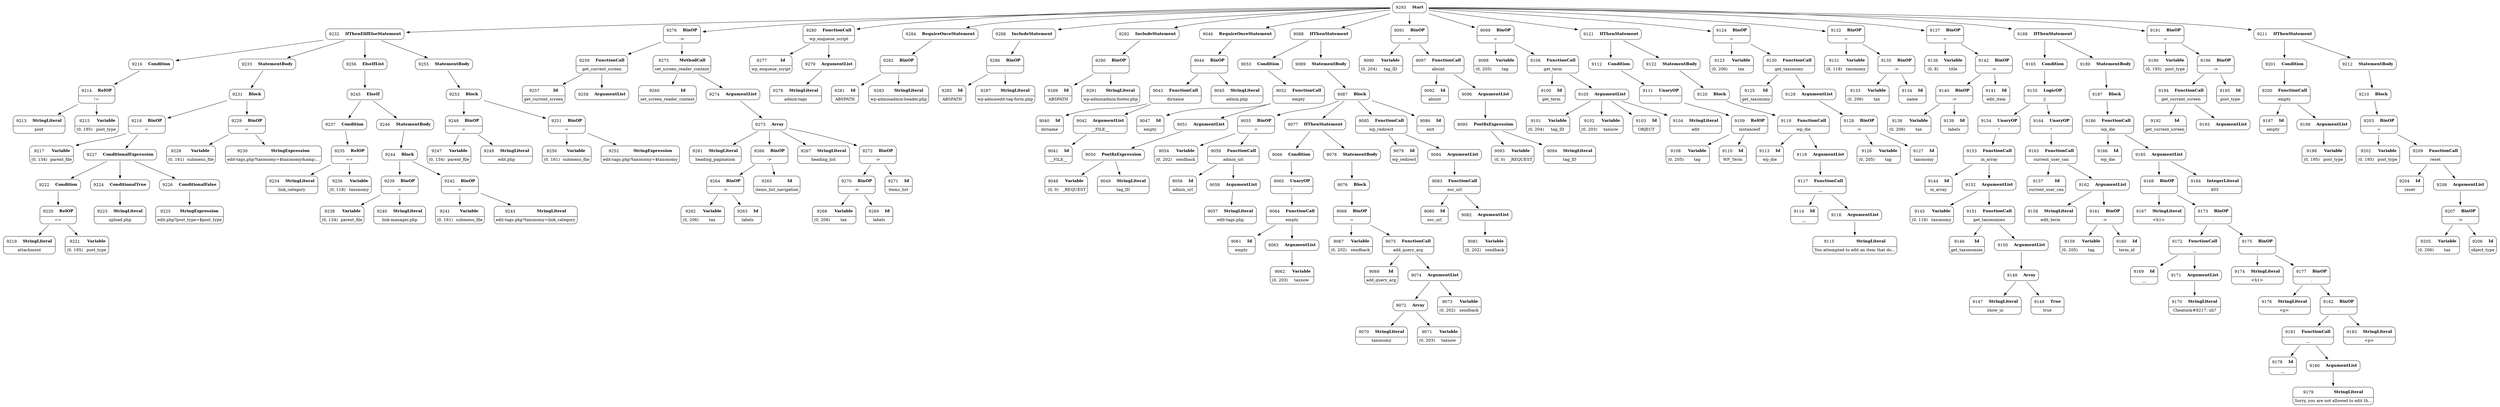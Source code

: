 digraph ast {
node [shape=none];
9216 [label=<<TABLE border='1' cellspacing='0' cellpadding='10' style='rounded' ><TR><TD border='0'>9216</TD><TD border='0'><B>Condition</B></TD></TR></TABLE>>];
9216 -> 9214 [weight=2];
9217 [label=<<TABLE border='1' cellspacing='0' cellpadding='10' style='rounded' ><TR><TD border='0'>9217</TD><TD border='0'><B>Variable</B></TD></TR><HR/><TR><TD border='0' cellpadding='5'>(0, 134)</TD><TD border='0' cellpadding='5'>parent_file</TD></TR></TABLE>>];
9218 [label=<<TABLE border='1' cellspacing='0' cellpadding='10' style='rounded' ><TR><TD border='0'>9218</TD><TD border='0'><B>BinOP</B></TD></TR><HR/><TR><TD border='0' cellpadding='5' colspan='2'>=</TD></TR></TABLE>>];
9218 -> 9217 [weight=2];
9218 -> 9227 [weight=2];
9219 [label=<<TABLE border='1' cellspacing='0' cellpadding='10' style='rounded' ><TR><TD border='0'>9219</TD><TD border='0'><B>StringLiteral</B></TD></TR><HR/><TR><TD border='0' cellpadding='5' colspan='2'>attachment</TD></TR></TABLE>>];
9220 [label=<<TABLE border='1' cellspacing='0' cellpadding='10' style='rounded' ><TR><TD border='0'>9220</TD><TD border='0'><B>RelOP</B></TD></TR><HR/><TR><TD border='0' cellpadding='5' colspan='2'>==</TD></TR></TABLE>>];
9220 -> 9219 [weight=2];
9220 -> 9221 [weight=2];
9221 [label=<<TABLE border='1' cellspacing='0' cellpadding='10' style='rounded' ><TR><TD border='0'>9221</TD><TD border='0'><B>Variable</B></TD></TR><HR/><TR><TD border='0' cellpadding='5'>(0, 195)</TD><TD border='0' cellpadding='5'>post_type</TD></TR></TABLE>>];
9222 [label=<<TABLE border='1' cellspacing='0' cellpadding='10' style='rounded' ><TR><TD border='0'>9222</TD><TD border='0'><B>Condition</B></TD></TR></TABLE>>];
9222 -> 9220 [weight=2];
9223 [label=<<TABLE border='1' cellspacing='0' cellpadding='10' style='rounded' ><TR><TD border='0'>9223</TD><TD border='0'><B>StringLiteral</B></TD></TR><HR/><TR><TD border='0' cellpadding='5' colspan='2'>upload.php</TD></TR></TABLE>>];
9224 [label=<<TABLE border='1' cellspacing='0' cellpadding='10' style='rounded' ><TR><TD border='0'>9224</TD><TD border='0'><B>ConditionalTrue</B></TD></TR></TABLE>>];
9224 -> 9223 [weight=2];
9225 [label=<<TABLE border='1' cellspacing='0' cellpadding='10' style='rounded' ><TR><TD border='0'>9225</TD><TD border='0'><B>StringExpression</B></TD></TR><HR/><TR><TD border='0' cellpadding='5' colspan='2'>edit.php?post_type=$post_type</TD></TR></TABLE>>];
9226 [label=<<TABLE border='1' cellspacing='0' cellpadding='10' style='rounded' ><TR><TD border='0'>9226</TD><TD border='0'><B>ConditionalFalse</B></TD></TR></TABLE>>];
9226 -> 9225 [weight=2];
9227 [label=<<TABLE border='1' cellspacing='0' cellpadding='10' style='rounded' ><TR><TD border='0'>9227</TD><TD border='0'><B>ConditionalExpression</B></TD></TR></TABLE>>];
9227 -> 9222 [weight=2];
9227 -> 9224 [weight=2];
9227 -> 9226 [weight=2];
9228 [label=<<TABLE border='1' cellspacing='0' cellpadding='10' style='rounded' ><TR><TD border='0'>9228</TD><TD border='0'><B>Variable</B></TD></TR><HR/><TR><TD border='0' cellpadding='5'>(0, 161)</TD><TD border='0' cellpadding='5'>submenu_file</TD></TR></TABLE>>];
9229 [label=<<TABLE border='1' cellspacing='0' cellpadding='10' style='rounded' ><TR><TD border='0'>9229</TD><TD border='0'><B>BinOP</B></TD></TR><HR/><TR><TD border='0' cellpadding='5' colspan='2'>=</TD></TR></TABLE>>];
9229 -> 9228 [weight=2];
9229 -> 9230 [weight=2];
9230 [label=<<TABLE border='1' cellspacing='0' cellpadding='10' style='rounded' ><TR><TD border='0'>9230</TD><TD border='0'><B>StringExpression</B></TD></TR><HR/><TR><TD border='0' cellpadding='5' colspan='2'>edit-tags.php?taxonomy=$taxonomy&amp;amp;...</TD></TR></TABLE>>];
9231 [label=<<TABLE border='1' cellspacing='0' cellpadding='10' style='rounded' ><TR><TD border='0'>9231</TD><TD border='0'><B>Block</B></TD></TR></TABLE>>];
9231 -> 9218 [weight=2];
9231 -> 9229 [weight=2];
9232 [label=<<TABLE border='1' cellspacing='0' cellpadding='10' style='rounded' ><TR><TD border='0'>9232</TD><TD border='0'><B>IfThenElifElseStatement</B></TD></TR></TABLE>>];
9232 -> 9216 [weight=2];
9232 -> 9233 [weight=2];
9232 -> 9256 [weight=2];
9232 -> 9255 [weight=2];
9233 [label=<<TABLE border='1' cellspacing='0' cellpadding='10' style='rounded' ><TR><TD border='0'>9233</TD><TD border='0'><B>StatementBody</B></TD></TR></TABLE>>];
9233 -> 9231 [weight=2];
9234 [label=<<TABLE border='1' cellspacing='0' cellpadding='10' style='rounded' ><TR><TD border='0'>9234</TD><TD border='0'><B>StringLiteral</B></TD></TR><HR/><TR><TD border='0' cellpadding='5' colspan='2'>link_category</TD></TR></TABLE>>];
9235 [label=<<TABLE border='1' cellspacing='0' cellpadding='10' style='rounded' ><TR><TD border='0'>9235</TD><TD border='0'><B>RelOP</B></TD></TR><HR/><TR><TD border='0' cellpadding='5' colspan='2'>==</TD></TR></TABLE>>];
9235 -> 9234 [weight=2];
9235 -> 9236 [weight=2];
9236 [label=<<TABLE border='1' cellspacing='0' cellpadding='10' style='rounded' ><TR><TD border='0'>9236</TD><TD border='0'><B>Variable</B></TD></TR><HR/><TR><TD border='0' cellpadding='5'>(0, 118)</TD><TD border='0' cellpadding='5'>taxonomy</TD></TR></TABLE>>];
9237 [label=<<TABLE border='1' cellspacing='0' cellpadding='10' style='rounded' ><TR><TD border='0'>9237</TD><TD border='0'><B>Condition</B></TD></TR></TABLE>>];
9237 -> 9235 [weight=2];
9238 [label=<<TABLE border='1' cellspacing='0' cellpadding='10' style='rounded' ><TR><TD border='0'>9238</TD><TD border='0'><B>Variable</B></TD></TR><HR/><TR><TD border='0' cellpadding='5'>(0, 134)</TD><TD border='0' cellpadding='5'>parent_file</TD></TR></TABLE>>];
9239 [label=<<TABLE border='1' cellspacing='0' cellpadding='10' style='rounded' ><TR><TD border='0'>9239</TD><TD border='0'><B>BinOP</B></TD></TR><HR/><TR><TD border='0' cellpadding='5' colspan='2'>=</TD></TR></TABLE>>];
9239 -> 9238 [weight=2];
9239 -> 9240 [weight=2];
9240 [label=<<TABLE border='1' cellspacing='0' cellpadding='10' style='rounded' ><TR><TD border='0'>9240</TD><TD border='0'><B>StringLiteral</B></TD></TR><HR/><TR><TD border='0' cellpadding='5' colspan='2'>link-manager.php</TD></TR></TABLE>>];
9241 [label=<<TABLE border='1' cellspacing='0' cellpadding='10' style='rounded' ><TR><TD border='0'>9241</TD><TD border='0'><B>Variable</B></TD></TR><HR/><TR><TD border='0' cellpadding='5'>(0, 161)</TD><TD border='0' cellpadding='5'>submenu_file</TD></TR></TABLE>>];
9242 [label=<<TABLE border='1' cellspacing='0' cellpadding='10' style='rounded' ><TR><TD border='0'>9242</TD><TD border='0'><B>BinOP</B></TD></TR><HR/><TR><TD border='0' cellpadding='5' colspan='2'>=</TD></TR></TABLE>>];
9242 -> 9241 [weight=2];
9242 -> 9243 [weight=2];
9243 [label=<<TABLE border='1' cellspacing='0' cellpadding='10' style='rounded' ><TR><TD border='0'>9243</TD><TD border='0'><B>StringLiteral</B></TD></TR><HR/><TR><TD border='0' cellpadding='5' colspan='2'>edit-tags.php?taxonomy=link_category</TD></TR></TABLE>>];
9244 [label=<<TABLE border='1' cellspacing='0' cellpadding='10' style='rounded' ><TR><TD border='0'>9244</TD><TD border='0'><B>Block</B></TD></TR></TABLE>>];
9244 -> 9239 [weight=2];
9244 -> 9242 [weight=2];
9245 [label=<<TABLE border='1' cellspacing='0' cellpadding='10' style='rounded' ><TR><TD border='0'>9245</TD><TD border='0'><B>ElseIf</B></TD></TR></TABLE>>];
9245 -> 9237 [weight=2];
9245 -> 9246 [weight=2];
9246 [label=<<TABLE border='1' cellspacing='0' cellpadding='10' style='rounded' ><TR><TD border='0'>9246</TD><TD border='0'><B>StatementBody</B></TD></TR></TABLE>>];
9246 -> 9244 [weight=2];
9247 [label=<<TABLE border='1' cellspacing='0' cellpadding='10' style='rounded' ><TR><TD border='0'>9247</TD><TD border='0'><B>Variable</B></TD></TR><HR/><TR><TD border='0' cellpadding='5'>(0, 134)</TD><TD border='0' cellpadding='5'>parent_file</TD></TR></TABLE>>];
9248 [label=<<TABLE border='1' cellspacing='0' cellpadding='10' style='rounded' ><TR><TD border='0'>9248</TD><TD border='0'><B>BinOP</B></TD></TR><HR/><TR><TD border='0' cellpadding='5' colspan='2'>=</TD></TR></TABLE>>];
9248 -> 9247 [weight=2];
9248 -> 9249 [weight=2];
9249 [label=<<TABLE border='1' cellspacing='0' cellpadding='10' style='rounded' ><TR><TD border='0'>9249</TD><TD border='0'><B>StringLiteral</B></TD></TR><HR/><TR><TD border='0' cellpadding='5' colspan='2'>edit.php</TD></TR></TABLE>>];
9250 [label=<<TABLE border='1' cellspacing='0' cellpadding='10' style='rounded' ><TR><TD border='0'>9250</TD><TD border='0'><B>Variable</B></TD></TR><HR/><TR><TD border='0' cellpadding='5'>(0, 161)</TD><TD border='0' cellpadding='5'>submenu_file</TD></TR></TABLE>>];
9251 [label=<<TABLE border='1' cellspacing='0' cellpadding='10' style='rounded' ><TR><TD border='0'>9251</TD><TD border='0'><B>BinOP</B></TD></TR><HR/><TR><TD border='0' cellpadding='5' colspan='2'>=</TD></TR></TABLE>>];
9251 -> 9250 [weight=2];
9251 -> 9252 [weight=2];
9252 [label=<<TABLE border='1' cellspacing='0' cellpadding='10' style='rounded' ><TR><TD border='0'>9252</TD><TD border='0'><B>StringExpression</B></TD></TR><HR/><TR><TD border='0' cellpadding='5' colspan='2'>edit-tags.php?taxonomy=$taxonomy</TD></TR></TABLE>>];
9253 [label=<<TABLE border='1' cellspacing='0' cellpadding='10' style='rounded' ><TR><TD border='0'>9253</TD><TD border='0'><B>Block</B></TD></TR></TABLE>>];
9253 -> 9248 [weight=2];
9253 -> 9251 [weight=2];
9255 [label=<<TABLE border='1' cellspacing='0' cellpadding='10' style='rounded' ><TR><TD border='0'>9255</TD><TD border='0'><B>StatementBody</B></TD></TR></TABLE>>];
9255 -> 9253 [weight=2];
9256 [label=<<TABLE border='1' cellspacing='0' cellpadding='10' style='rounded' ><TR><TD border='0'>9256</TD><TD border='0'><B>ElseIfList</B></TD></TR></TABLE>>];
9256 -> 9245 [weight=2];
9257 [label=<<TABLE border='1' cellspacing='0' cellpadding='10' style='rounded' ><TR><TD border='0'>9257</TD><TD border='0'><B>Id</B></TD></TR><HR/><TR><TD border='0' cellpadding='5' colspan='2'>get_current_screen</TD></TR></TABLE>>];
9258 [label=<<TABLE border='1' cellspacing='0' cellpadding='10' style='rounded' ><TR><TD border='0'>9258</TD><TD border='0'><B>ArgumentList</B></TD></TR></TABLE>>];
9259 [label=<<TABLE border='1' cellspacing='0' cellpadding='10' style='rounded' ><TR><TD border='0'>9259</TD><TD border='0'><B>FunctionCall</B></TD></TR><HR/><TR><TD border='0' cellpadding='5' colspan='2'>get_current_screen</TD></TR></TABLE>>];
9259 -> 9257 [weight=2];
9259 -> 9258 [weight=2];
9260 [label=<<TABLE border='1' cellspacing='0' cellpadding='10' style='rounded' ><TR><TD border='0'>9260</TD><TD border='0'><B>Id</B></TD></TR><HR/><TR><TD border='0' cellpadding='5' colspan='2'>set_screen_reader_content</TD></TR></TABLE>>];
9261 [label=<<TABLE border='1' cellspacing='0' cellpadding='10' style='rounded' ><TR><TD border='0'>9261</TD><TD border='0'><B>StringLiteral</B></TD></TR><HR/><TR><TD border='0' cellpadding='5' colspan='2'>heading_pagination</TD></TR></TABLE>>];
9262 [label=<<TABLE border='1' cellspacing='0' cellpadding='10' style='rounded' ><TR><TD border='0'>9262</TD><TD border='0'><B>Variable</B></TD></TR><HR/><TR><TD border='0' cellpadding='5'>(0, 206)</TD><TD border='0' cellpadding='5'>tax</TD></TR></TABLE>>];
9263 [label=<<TABLE border='1' cellspacing='0' cellpadding='10' style='rounded' ><TR><TD border='0'>9263</TD><TD border='0'><B>Id</B></TD></TR><HR/><TR><TD border='0' cellpadding='5' colspan='2'>labels</TD></TR></TABLE>>];
9264 [label=<<TABLE border='1' cellspacing='0' cellpadding='10' style='rounded' ><TR><TD border='0'>9264</TD><TD border='0'><B>BinOP</B></TD></TR><HR/><TR><TD border='0' cellpadding='5' colspan='2'>-&gt;</TD></TR></TABLE>>];
9264 -> 9262 [weight=2];
9264 -> 9263 [weight=2];
9265 [label=<<TABLE border='1' cellspacing='0' cellpadding='10' style='rounded' ><TR><TD border='0'>9265</TD><TD border='0'><B>Id</B></TD></TR><HR/><TR><TD border='0' cellpadding='5' colspan='2'>items_list_navigation</TD></TR></TABLE>>];
9266 [label=<<TABLE border='1' cellspacing='0' cellpadding='10' style='rounded' ><TR><TD border='0'>9266</TD><TD border='0'><B>BinOP</B></TD></TR><HR/><TR><TD border='0' cellpadding='5' colspan='2'>-&gt;</TD></TR></TABLE>>];
9266 -> 9264 [weight=2];
9266 -> 9265 [weight=2];
9267 [label=<<TABLE border='1' cellspacing='0' cellpadding='10' style='rounded' ><TR><TD border='0'>9267</TD><TD border='0'><B>StringLiteral</B></TD></TR><HR/><TR><TD border='0' cellpadding='5' colspan='2'>heading_list</TD></TR></TABLE>>];
9268 [label=<<TABLE border='1' cellspacing='0' cellpadding='10' style='rounded' ><TR><TD border='0'>9268</TD><TD border='0'><B>Variable</B></TD></TR><HR/><TR><TD border='0' cellpadding='5'>(0, 206)</TD><TD border='0' cellpadding='5'>tax</TD></TR></TABLE>>];
9269 [label=<<TABLE border='1' cellspacing='0' cellpadding='10' style='rounded' ><TR><TD border='0'>9269</TD><TD border='0'><B>Id</B></TD></TR><HR/><TR><TD border='0' cellpadding='5' colspan='2'>labels</TD></TR></TABLE>>];
9270 [label=<<TABLE border='1' cellspacing='0' cellpadding='10' style='rounded' ><TR><TD border='0'>9270</TD><TD border='0'><B>BinOP</B></TD></TR><HR/><TR><TD border='0' cellpadding='5' colspan='2'>-&gt;</TD></TR></TABLE>>];
9270 -> 9268 [weight=2];
9270 -> 9269 [weight=2];
9271 [label=<<TABLE border='1' cellspacing='0' cellpadding='10' style='rounded' ><TR><TD border='0'>9271</TD><TD border='0'><B>Id</B></TD></TR><HR/><TR><TD border='0' cellpadding='5' colspan='2'>items_list</TD></TR></TABLE>>];
9272 [label=<<TABLE border='1' cellspacing='0' cellpadding='10' style='rounded' ><TR><TD border='0'>9272</TD><TD border='0'><B>BinOP</B></TD></TR><HR/><TR><TD border='0' cellpadding='5' colspan='2'>-&gt;</TD></TR></TABLE>>];
9272 -> 9270 [weight=2];
9272 -> 9271 [weight=2];
9273 [label=<<TABLE border='1' cellspacing='0' cellpadding='10' style='rounded' ><TR><TD border='0'>9273</TD><TD border='0'><B>Array</B></TD></TR></TABLE>>];
9273 -> 9261 [weight=2];
9273 -> 9266 [weight=2];
9273 -> 9267 [weight=2];
9273 -> 9272 [weight=2];
9274 [label=<<TABLE border='1' cellspacing='0' cellpadding='10' style='rounded' ><TR><TD border='0'>9274</TD><TD border='0'><B>ArgumentList</B></TD></TR></TABLE>>];
9274 -> 9273 [weight=2];
9275 [label=<<TABLE border='1' cellspacing='0' cellpadding='10' style='rounded' ><TR><TD border='0'>9275</TD><TD border='0'><B>MethodCall</B></TD></TR><HR/><TR><TD border='0' cellpadding='5' colspan='2'>set_screen_reader_content</TD></TR></TABLE>>];
9275 -> 9260 [weight=2];
9275 -> 9274 [weight=2];
9276 [label=<<TABLE border='1' cellspacing='0' cellpadding='10' style='rounded' ><TR><TD border='0'>9276</TD><TD border='0'><B>BinOP</B></TD></TR><HR/><TR><TD border='0' cellpadding='5' colspan='2'>-&gt;</TD></TR></TABLE>>];
9276 -> 9259 [weight=2];
9276 -> 9275 [weight=2];
9277 [label=<<TABLE border='1' cellspacing='0' cellpadding='10' style='rounded' ><TR><TD border='0'>9277</TD><TD border='0'><B>Id</B></TD></TR><HR/><TR><TD border='0' cellpadding='5' colspan='2'>wp_enqueue_script</TD></TR></TABLE>>];
9278 [label=<<TABLE border='1' cellspacing='0' cellpadding='10' style='rounded' ><TR><TD border='0'>9278</TD><TD border='0'><B>StringLiteral</B></TD></TR><HR/><TR><TD border='0' cellpadding='5' colspan='2'>admin-tags</TD></TR></TABLE>>];
9279 [label=<<TABLE border='1' cellspacing='0' cellpadding='10' style='rounded' ><TR><TD border='0'>9279</TD><TD border='0'><B>ArgumentList</B></TD></TR></TABLE>>];
9279 -> 9278 [weight=2];
9280 [label=<<TABLE border='1' cellspacing='0' cellpadding='10' style='rounded' ><TR><TD border='0'>9280</TD><TD border='0'><B>FunctionCall</B></TD></TR><HR/><TR><TD border='0' cellpadding='5' colspan='2'>wp_enqueue_script</TD></TR></TABLE>>];
9280 -> 9277 [weight=2];
9280 -> 9279 [weight=2];
9281 [label=<<TABLE border='1' cellspacing='0' cellpadding='10' style='rounded' ><TR><TD border='0'>9281</TD><TD border='0'><B>Id</B></TD></TR><HR/><TR><TD border='0' cellpadding='5' colspan='2'>ABSPATH</TD></TR></TABLE>>];
9282 [label=<<TABLE border='1' cellspacing='0' cellpadding='10' style='rounded' ><TR><TD border='0'>9282</TD><TD border='0'><B>BinOP</B></TD></TR><HR/><TR><TD border='0' cellpadding='5' colspan='2'>.</TD></TR></TABLE>>];
9282 -> 9281 [weight=2];
9282 -> 9283 [weight=2];
9283 [label=<<TABLE border='1' cellspacing='0' cellpadding='10' style='rounded' ><TR><TD border='0'>9283</TD><TD border='0'><B>StringLiteral</B></TD></TR><HR/><TR><TD border='0' cellpadding='5' colspan='2'>wp-adminadmin-header.php</TD></TR></TABLE>>];
9284 [label=<<TABLE border='1' cellspacing='0' cellpadding='10' style='rounded' ><TR><TD border='0'>9284</TD><TD border='0'><B>RequireOnceStatement</B></TD></TR></TABLE>>];
9284 -> 9282 [weight=2];
9285 [label=<<TABLE border='1' cellspacing='0' cellpadding='10' style='rounded' ><TR><TD border='0'>9285</TD><TD border='0'><B>Id</B></TD></TR><HR/><TR><TD border='0' cellpadding='5' colspan='2'>ABSPATH</TD></TR></TABLE>>];
9286 [label=<<TABLE border='1' cellspacing='0' cellpadding='10' style='rounded' ><TR><TD border='0'>9286</TD><TD border='0'><B>BinOP</B></TD></TR><HR/><TR><TD border='0' cellpadding='5' colspan='2'>.</TD></TR></TABLE>>];
9286 -> 9285 [weight=2];
9286 -> 9287 [weight=2];
9287 [label=<<TABLE border='1' cellspacing='0' cellpadding='10' style='rounded' ><TR><TD border='0'>9287</TD><TD border='0'><B>StringLiteral</B></TD></TR><HR/><TR><TD border='0' cellpadding='5' colspan='2'>wp-adminedit-tag-form.php</TD></TR></TABLE>>];
9288 [label=<<TABLE border='1' cellspacing='0' cellpadding='10' style='rounded' ><TR><TD border='0'>9288</TD><TD border='0'><B>IncludeStatement</B></TD></TR></TABLE>>];
9288 -> 9286 [weight=2];
9289 [label=<<TABLE border='1' cellspacing='0' cellpadding='10' style='rounded' ><TR><TD border='0'>9289</TD><TD border='0'><B>Id</B></TD></TR><HR/><TR><TD border='0' cellpadding='5' colspan='2'>ABSPATH</TD></TR></TABLE>>];
9290 [label=<<TABLE border='1' cellspacing='0' cellpadding='10' style='rounded' ><TR><TD border='0'>9290</TD><TD border='0'><B>BinOP</B></TD></TR><HR/><TR><TD border='0' cellpadding='5' colspan='2'>.</TD></TR></TABLE>>];
9290 -> 9289 [weight=2];
9290 -> 9291 [weight=2];
9291 [label=<<TABLE border='1' cellspacing='0' cellpadding='10' style='rounded' ><TR><TD border='0'>9291</TD><TD border='0'><B>StringLiteral</B></TD></TR><HR/><TR><TD border='0' cellpadding='5' colspan='2'>wp-adminadmin-footer.php</TD></TR></TABLE>>];
9292 [label=<<TABLE border='1' cellspacing='0' cellpadding='10' style='rounded' ><TR><TD border='0'>9292</TD><TD border='0'><B>IncludeStatement</B></TD></TR></TABLE>>];
9292 -> 9290 [weight=2];
9293 [label=<<TABLE border='1' cellspacing='0' cellpadding='10' style='rounded' ><TR><TD border='0'>9293</TD><TD border='0'><B>Start</B></TD></TR></TABLE>>];
9293 -> 9046 [weight=2];
9293 -> 9088 [weight=2];
9293 -> 9091 [weight=2];
9293 -> 9099 [weight=2];
9293 -> 9121 [weight=2];
9293 -> 9124 [weight=2];
9293 -> 9132 [weight=2];
9293 -> 9137 [weight=2];
9293 -> 9188 [weight=2];
9293 -> 9191 [weight=2];
9293 -> 9211 [weight=2];
9293 -> 9232 [weight=2];
9293 -> 9276 [weight=2];
9293 -> 9280 [weight=2];
9293 -> 9284 [weight=2];
9293 -> 9288 [weight=2];
9293 -> 9292 [weight=2];
9040 [label=<<TABLE border='1' cellspacing='0' cellpadding='10' style='rounded' ><TR><TD border='0'>9040</TD><TD border='0'><B>Id</B></TD></TR><HR/><TR><TD border='0' cellpadding='5' colspan='2'>dirname</TD></TR></TABLE>>];
9041 [label=<<TABLE border='1' cellspacing='0' cellpadding='10' style='rounded' ><TR><TD border='0'>9041</TD><TD border='0'><B>Id</B></TD></TR><HR/><TR><TD border='0' cellpadding='5' colspan='2'>__FILE__</TD></TR></TABLE>>];
9042 [label=<<TABLE border='1' cellspacing='0' cellpadding='10' style='rounded' ><TR><TD border='0'>9042</TD><TD border='0'><B>ArgumentList</B></TD></TR><HR/><TR><TD border='0' cellpadding='5' colspan='2'>__FILE__</TD></TR></TABLE>>];
9042 -> 9041 [weight=2];
9043 [label=<<TABLE border='1' cellspacing='0' cellpadding='10' style='rounded' ><TR><TD border='0'>9043</TD><TD border='0'><B>FunctionCall</B></TD></TR><HR/><TR><TD border='0' cellpadding='5' colspan='2'>dirname</TD></TR></TABLE>>];
9043 -> 9040 [weight=2];
9043 -> 9042 [weight=2];
9044 [label=<<TABLE border='1' cellspacing='0' cellpadding='10' style='rounded' ><TR><TD border='0'>9044</TD><TD border='0'><B>BinOP</B></TD></TR><HR/><TR><TD border='0' cellpadding='5' colspan='2'>.</TD></TR></TABLE>>];
9044 -> 9043 [weight=2];
9044 -> 9045 [weight=2];
9045 [label=<<TABLE border='1' cellspacing='0' cellpadding='10' style='rounded' ><TR><TD border='0'>9045</TD><TD border='0'><B>StringLiteral</B></TD></TR><HR/><TR><TD border='0' cellpadding='5' colspan='2'>admin.php</TD></TR></TABLE>>];
9046 [label=<<TABLE border='1' cellspacing='0' cellpadding='10' style='rounded' ><TR><TD border='0'>9046</TD><TD border='0'><B>RequireOnceStatement</B></TD></TR></TABLE>>];
9046 -> 9044 [weight=2];
9047 [label=<<TABLE border='1' cellspacing='0' cellpadding='10' style='rounded' ><TR><TD border='0'>9047</TD><TD border='0'><B>Id</B></TD></TR><HR/><TR><TD border='0' cellpadding='5' colspan='2'>empty</TD></TR></TABLE>>];
9048 [label=<<TABLE border='1' cellspacing='0' cellpadding='10' style='rounded' ><TR><TD border='0'>9048</TD><TD border='0'><B>Variable</B></TD></TR><HR/><TR><TD border='0' cellpadding='5'>(0, 0)</TD><TD border='0' cellpadding='5'>_REQUEST</TD></TR></TABLE>>];
9049 [label=<<TABLE border='1' cellspacing='0' cellpadding='10' style='rounded' ><TR><TD border='0'>9049</TD><TD border='0'><B>StringLiteral</B></TD></TR><HR/><TR><TD border='0' cellpadding='5' colspan='2'>tag_ID</TD></TR></TABLE>>];
9050 [label=<<TABLE border='1' cellspacing='0' cellpadding='10' style='rounded' ><TR><TD border='0'>9050</TD><TD border='0'><B>PostfixExpression</B></TD></TR></TABLE>>];
9050 -> 9048 [weight=2];
9050 -> 9049 [weight=2];
9051 [label=<<TABLE border='1' cellspacing='0' cellpadding='10' style='rounded' ><TR><TD border='0'>9051</TD><TD border='0'><B>ArgumentList</B></TD></TR></TABLE>>];
9051 -> 9050 [weight=2];
9052 [label=<<TABLE border='1' cellspacing='0' cellpadding='10' style='rounded' ><TR><TD border='0'>9052</TD><TD border='0'><B>FunctionCall</B></TD></TR><HR/><TR><TD border='0' cellpadding='5' colspan='2'>empty</TD></TR></TABLE>>];
9052 -> 9047 [weight=2];
9052 -> 9051 [weight=2];
9053 [label=<<TABLE border='1' cellspacing='0' cellpadding='10' style='rounded' ><TR><TD border='0'>9053</TD><TD border='0'><B>Condition</B></TD></TR></TABLE>>];
9053 -> 9052 [weight=2];
9054 [label=<<TABLE border='1' cellspacing='0' cellpadding='10' style='rounded' ><TR><TD border='0'>9054</TD><TD border='0'><B>Variable</B></TD></TR><HR/><TR><TD border='0' cellpadding='5'>(0, 202)</TD><TD border='0' cellpadding='5'>sendback</TD></TR></TABLE>>];
9055 [label=<<TABLE border='1' cellspacing='0' cellpadding='10' style='rounded' ><TR><TD border='0'>9055</TD><TD border='0'><B>BinOP</B></TD></TR><HR/><TR><TD border='0' cellpadding='5' colspan='2'>=</TD></TR></TABLE>>];
9055 -> 9054 [weight=2];
9055 -> 9059 [weight=2];
9056 [label=<<TABLE border='1' cellspacing='0' cellpadding='10' style='rounded' ><TR><TD border='0'>9056</TD><TD border='0'><B>Id</B></TD></TR><HR/><TR><TD border='0' cellpadding='5' colspan='2'>admin_url</TD></TR></TABLE>>];
9057 [label=<<TABLE border='1' cellspacing='0' cellpadding='10' style='rounded' ><TR><TD border='0'>9057</TD><TD border='0'><B>StringLiteral</B></TD></TR><HR/><TR><TD border='0' cellpadding='5' colspan='2'>edit-tags.php</TD></TR></TABLE>>];
9058 [label=<<TABLE border='1' cellspacing='0' cellpadding='10' style='rounded' ><TR><TD border='0'>9058</TD><TD border='0'><B>ArgumentList</B></TD></TR></TABLE>>];
9058 -> 9057 [weight=2];
9059 [label=<<TABLE border='1' cellspacing='0' cellpadding='10' style='rounded' ><TR><TD border='0'>9059</TD><TD border='0'><B>FunctionCall</B></TD></TR><HR/><TR><TD border='0' cellpadding='5' colspan='2'>admin_url</TD></TR></TABLE>>];
9059 -> 9056 [weight=2];
9059 -> 9058 [weight=2];
9061 [label=<<TABLE border='1' cellspacing='0' cellpadding='10' style='rounded' ><TR><TD border='0'>9061</TD><TD border='0'><B>Id</B></TD></TR><HR/><TR><TD border='0' cellpadding='5' colspan='2'>empty</TD></TR></TABLE>>];
9062 [label=<<TABLE border='1' cellspacing='0' cellpadding='10' style='rounded' ><TR><TD border='0'>9062</TD><TD border='0'><B>Variable</B></TD></TR><HR/><TR><TD border='0' cellpadding='5'>(0, 203)</TD><TD border='0' cellpadding='5'>taxnow</TD></TR></TABLE>>];
9063 [label=<<TABLE border='1' cellspacing='0' cellpadding='10' style='rounded' ><TR><TD border='0'>9063</TD><TD border='0'><B>ArgumentList</B></TD></TR></TABLE>>];
9063 -> 9062 [weight=2];
9064 [label=<<TABLE border='1' cellspacing='0' cellpadding='10' style='rounded' ><TR><TD border='0'>9064</TD><TD border='0'><B>FunctionCall</B></TD></TR><HR/><TR><TD border='0' cellpadding='5' colspan='2'>empty</TD></TR></TABLE>>];
9064 -> 9061 [weight=2];
9064 -> 9063 [weight=2];
9065 [label=<<TABLE border='1' cellspacing='0' cellpadding='10' style='rounded' ><TR><TD border='0'>9065</TD><TD border='0'><B>UnaryOP</B></TD></TR><HR/><TR><TD border='0' cellpadding='5' colspan='2'>!</TD></TR></TABLE>>];
9065 -> 9064 [weight=2];
9066 [label=<<TABLE border='1' cellspacing='0' cellpadding='10' style='rounded' ><TR><TD border='0'>9066</TD><TD border='0'><B>Condition</B></TD></TR></TABLE>>];
9066 -> 9065 [weight=2];
9067 [label=<<TABLE border='1' cellspacing='0' cellpadding='10' style='rounded' ><TR><TD border='0'>9067</TD><TD border='0'><B>Variable</B></TD></TR><HR/><TR><TD border='0' cellpadding='5'>(0, 202)</TD><TD border='0' cellpadding='5'>sendback</TD></TR></TABLE>>];
9068 [label=<<TABLE border='1' cellspacing='0' cellpadding='10' style='rounded' ><TR><TD border='0'>9068</TD><TD border='0'><B>BinOP</B></TD></TR><HR/><TR><TD border='0' cellpadding='5' colspan='2'>=</TD></TR></TABLE>>];
9068 -> 9067 [weight=2];
9068 -> 9075 [weight=2];
9069 [label=<<TABLE border='1' cellspacing='0' cellpadding='10' style='rounded' ><TR><TD border='0'>9069</TD><TD border='0'><B>Id</B></TD></TR><HR/><TR><TD border='0' cellpadding='5' colspan='2'>add_query_arg</TD></TR></TABLE>>];
9070 [label=<<TABLE border='1' cellspacing='0' cellpadding='10' style='rounded' ><TR><TD border='0'>9070</TD><TD border='0'><B>StringLiteral</B></TD></TR><HR/><TR><TD border='0' cellpadding='5' colspan='2'>taxonomy</TD></TR></TABLE>>];
9071 [label=<<TABLE border='1' cellspacing='0' cellpadding='10' style='rounded' ><TR><TD border='0'>9071</TD><TD border='0'><B>Variable</B></TD></TR><HR/><TR><TD border='0' cellpadding='5'>(0, 203)</TD><TD border='0' cellpadding='5'>taxnow</TD></TR></TABLE>>];
9072 [label=<<TABLE border='1' cellspacing='0' cellpadding='10' style='rounded' ><TR><TD border='0'>9072</TD><TD border='0'><B>Array</B></TD></TR></TABLE>>];
9072 -> 9070 [weight=2];
9072 -> 9071 [weight=2];
9073 [label=<<TABLE border='1' cellspacing='0' cellpadding='10' style='rounded' ><TR><TD border='0'>9073</TD><TD border='0'><B>Variable</B></TD></TR><HR/><TR><TD border='0' cellpadding='5'>(0, 202)</TD><TD border='0' cellpadding='5'>sendback</TD></TR></TABLE>>];
9074 [label=<<TABLE border='1' cellspacing='0' cellpadding='10' style='rounded' ><TR><TD border='0'>9074</TD><TD border='0'><B>ArgumentList</B></TD></TR></TABLE>>];
9074 -> 9072 [weight=2];
9074 -> 9073 [weight=2];
9075 [label=<<TABLE border='1' cellspacing='0' cellpadding='10' style='rounded' ><TR><TD border='0'>9075</TD><TD border='0'><B>FunctionCall</B></TD></TR><HR/><TR><TD border='0' cellpadding='5' colspan='2'>add_query_arg</TD></TR></TABLE>>];
9075 -> 9069 [weight=2];
9075 -> 9074 [weight=2];
9076 [label=<<TABLE border='1' cellspacing='0' cellpadding='10' style='rounded' ><TR><TD border='0'>9076</TD><TD border='0'><B>Block</B></TD></TR></TABLE>>];
9076 -> 9068 [weight=2];
9077 [label=<<TABLE border='1' cellspacing='0' cellpadding='10' style='rounded' ><TR><TD border='0'>9077</TD><TD border='0'><B>IfThenStatement</B></TD></TR></TABLE>>];
9077 -> 9066 [weight=2];
9077 -> 9078 [weight=2];
9078 [label=<<TABLE border='1' cellspacing='0' cellpadding='10' style='rounded' ><TR><TD border='0'>9078</TD><TD border='0'><B>StatementBody</B></TD></TR></TABLE>>];
9078 -> 9076 [weight=2];
9079 [label=<<TABLE border='1' cellspacing='0' cellpadding='10' style='rounded' ><TR><TD border='0'>9079</TD><TD border='0'><B>Id</B></TD></TR><HR/><TR><TD border='0' cellpadding='5' colspan='2'>wp_redirect</TD></TR></TABLE>>];
9080 [label=<<TABLE border='1' cellspacing='0' cellpadding='10' style='rounded' ><TR><TD border='0'>9080</TD><TD border='0'><B>Id</B></TD></TR><HR/><TR><TD border='0' cellpadding='5' colspan='2'>esc_url</TD></TR></TABLE>>];
9081 [label=<<TABLE border='1' cellspacing='0' cellpadding='10' style='rounded' ><TR><TD border='0'>9081</TD><TD border='0'><B>Variable</B></TD></TR><HR/><TR><TD border='0' cellpadding='5'>(0, 202)</TD><TD border='0' cellpadding='5'>sendback</TD></TR></TABLE>>];
9082 [label=<<TABLE border='1' cellspacing='0' cellpadding='10' style='rounded' ><TR><TD border='0'>9082</TD><TD border='0'><B>ArgumentList</B></TD></TR></TABLE>>];
9082 -> 9081 [weight=2];
9083 [label=<<TABLE border='1' cellspacing='0' cellpadding='10' style='rounded' ><TR><TD border='0'>9083</TD><TD border='0'><B>FunctionCall</B></TD></TR><HR/><TR><TD border='0' cellpadding='5' colspan='2'>esc_url</TD></TR></TABLE>>];
9083 -> 9080 [weight=2];
9083 -> 9082 [weight=2];
9084 [label=<<TABLE border='1' cellspacing='0' cellpadding='10' style='rounded' ><TR><TD border='0'>9084</TD><TD border='0'><B>ArgumentList</B></TD></TR></TABLE>>];
9084 -> 9083 [weight=2];
9085 [label=<<TABLE border='1' cellspacing='0' cellpadding='10' style='rounded' ><TR><TD border='0'>9085</TD><TD border='0'><B>FunctionCall</B></TD></TR><HR/><TR><TD border='0' cellpadding='5' colspan='2'>wp_redirect</TD></TR></TABLE>>];
9085 -> 9079 [weight=2];
9085 -> 9084 [weight=2];
9086 [label=<<TABLE border='1' cellspacing='0' cellpadding='10' style='rounded' ><TR><TD border='0'>9086</TD><TD border='0'><B>Id</B></TD></TR><HR/><TR><TD border='0' cellpadding='5' colspan='2'>exit</TD></TR></TABLE>>];
9087 [label=<<TABLE border='1' cellspacing='0' cellpadding='10' style='rounded' ><TR><TD border='0'>9087</TD><TD border='0'><B>Block</B></TD></TR></TABLE>>];
9087 -> 9055 [weight=2];
9087 -> 9077 [weight=2];
9087 -> 9085 [weight=2];
9087 -> 9086 [weight=2];
9088 [label=<<TABLE border='1' cellspacing='0' cellpadding='10' style='rounded' ><TR><TD border='0'>9088</TD><TD border='0'><B>IfThenStatement</B></TD></TR></TABLE>>];
9088 -> 9053 [weight=2];
9088 -> 9089 [weight=2];
9089 [label=<<TABLE border='1' cellspacing='0' cellpadding='10' style='rounded' ><TR><TD border='0'>9089</TD><TD border='0'><B>StatementBody</B></TD></TR></TABLE>>];
9089 -> 9087 [weight=2];
9090 [label=<<TABLE border='1' cellspacing='0' cellpadding='10' style='rounded' ><TR><TD border='0'>9090</TD><TD border='0'><B>Variable</B></TD></TR><HR/><TR><TD border='0' cellpadding='5'>(0, 204)</TD><TD border='0' cellpadding='5'>tag_ID</TD></TR></TABLE>>];
9091 [label=<<TABLE border='1' cellspacing='0' cellpadding='10' style='rounded' ><TR><TD border='0'>9091</TD><TD border='0'><B>BinOP</B></TD></TR><HR/><TR><TD border='0' cellpadding='5' colspan='2'>=</TD></TR></TABLE>>];
9091 -> 9090 [weight=2];
9091 -> 9097 [weight=2];
9092 [label=<<TABLE border='1' cellspacing='0' cellpadding='10' style='rounded' ><TR><TD border='0'>9092</TD><TD border='0'><B>Id</B></TD></TR><HR/><TR><TD border='0' cellpadding='5' colspan='2'>absint</TD></TR></TABLE>>];
9093 [label=<<TABLE border='1' cellspacing='0' cellpadding='10' style='rounded' ><TR><TD border='0'>9093</TD><TD border='0'><B>Variable</B></TD></TR><HR/><TR><TD border='0' cellpadding='5'>(0, 0)</TD><TD border='0' cellpadding='5'>_REQUEST</TD></TR></TABLE>>];
9094 [label=<<TABLE border='1' cellspacing='0' cellpadding='10' style='rounded' ><TR><TD border='0'>9094</TD><TD border='0'><B>StringLiteral</B></TD></TR><HR/><TR><TD border='0' cellpadding='5' colspan='2'>tag_ID</TD></TR></TABLE>>];
9095 [label=<<TABLE border='1' cellspacing='0' cellpadding='10' style='rounded' ><TR><TD border='0'>9095</TD><TD border='0'><B>PostfixExpression</B></TD></TR></TABLE>>];
9095 -> 9093 [weight=2];
9095 -> 9094 [weight=2];
9096 [label=<<TABLE border='1' cellspacing='0' cellpadding='10' style='rounded' ><TR><TD border='0'>9096</TD><TD border='0'><B>ArgumentList</B></TD></TR></TABLE>>];
9096 -> 9095 [weight=2];
9097 [label=<<TABLE border='1' cellspacing='0' cellpadding='10' style='rounded' ><TR><TD border='0'>9097</TD><TD border='0'><B>FunctionCall</B></TD></TR><HR/><TR><TD border='0' cellpadding='5' colspan='2'>absint</TD></TR></TABLE>>];
9097 -> 9092 [weight=2];
9097 -> 9096 [weight=2];
9098 [label=<<TABLE border='1' cellspacing='0' cellpadding='10' style='rounded' ><TR><TD border='0'>9098</TD><TD border='0'><B>Variable</B></TD></TR><HR/><TR><TD border='0' cellpadding='5'>(0, 205)</TD><TD border='0' cellpadding='5'>tag</TD></TR></TABLE>>];
9099 [label=<<TABLE border='1' cellspacing='0' cellpadding='10' style='rounded' ><TR><TD border='0'>9099</TD><TD border='0'><B>BinOP</B></TD></TR><HR/><TR><TD border='0' cellpadding='5' colspan='2'>=</TD></TR></TABLE>>];
9099 -> 9098 [weight=2];
9099 -> 9106 [weight=2];
9100 [label=<<TABLE border='1' cellspacing='0' cellpadding='10' style='rounded' ><TR><TD border='0'>9100</TD><TD border='0'><B>Id</B></TD></TR><HR/><TR><TD border='0' cellpadding='5' colspan='2'>get_term</TD></TR></TABLE>>];
9101 [label=<<TABLE border='1' cellspacing='0' cellpadding='10' style='rounded' ><TR><TD border='0'>9101</TD><TD border='0'><B>Variable</B></TD></TR><HR/><TR><TD border='0' cellpadding='5'>(0, 204)</TD><TD border='0' cellpadding='5'>tag_ID</TD></TR></TABLE>>];
9102 [label=<<TABLE border='1' cellspacing='0' cellpadding='10' style='rounded' ><TR><TD border='0'>9102</TD><TD border='0'><B>Variable</B></TD></TR><HR/><TR><TD border='0' cellpadding='5'>(0, 203)</TD><TD border='0' cellpadding='5'>taxnow</TD></TR></TABLE>>];
9103 [label=<<TABLE border='1' cellspacing='0' cellpadding='10' style='rounded' ><TR><TD border='0'>9103</TD><TD border='0'><B>Id</B></TD></TR><HR/><TR><TD border='0' cellpadding='5' colspan='2'>OBJECT</TD></TR></TABLE>>];
9104 [label=<<TABLE border='1' cellspacing='0' cellpadding='10' style='rounded' ><TR><TD border='0'>9104</TD><TD border='0'><B>StringLiteral</B></TD></TR><HR/><TR><TD border='0' cellpadding='5' colspan='2'>edit</TD></TR></TABLE>>];
9105 [label=<<TABLE border='1' cellspacing='0' cellpadding='10' style='rounded' ><TR><TD border='0'>9105</TD><TD border='0'><B>ArgumentList</B></TD></TR></TABLE>>];
9105 -> 9101 [weight=2];
9105 -> 9102 [weight=2];
9105 -> 9103 [weight=2];
9105 -> 9104 [weight=2];
9106 [label=<<TABLE border='1' cellspacing='0' cellpadding='10' style='rounded' ><TR><TD border='0'>9106</TD><TD border='0'><B>FunctionCall</B></TD></TR><HR/><TR><TD border='0' cellpadding='5' colspan='2'>get_term</TD></TR></TABLE>>];
9106 -> 9100 [weight=2];
9106 -> 9105 [weight=2];
9108 [label=<<TABLE border='1' cellspacing='0' cellpadding='10' style='rounded' ><TR><TD border='0'>9108</TD><TD border='0'><B>Variable</B></TD></TR><HR/><TR><TD border='0' cellpadding='5'>(0, 205)</TD><TD border='0' cellpadding='5'>tag</TD></TR></TABLE>>];
9109 [label=<<TABLE border='1' cellspacing='0' cellpadding='10' style='rounded' ><TR><TD border='0'>9109</TD><TD border='0'><B>RelOP</B></TD></TR><HR/><TR><TD border='0' cellpadding='5' colspan='2'>instanceof</TD></TR></TABLE>>];
9109 -> 9108 [weight=2];
9109 -> 9110 [weight=2];
9110 [label=<<TABLE border='1' cellspacing='0' cellpadding='10' style='rounded' ><TR><TD border='0'>9110</TD><TD border='0'><B>Id</B></TD></TR><HR/><TR><TD border='0' cellpadding='5' colspan='2'>WP_Term</TD></TR></TABLE>>];
9111 [label=<<TABLE border='1' cellspacing='0' cellpadding='10' style='rounded' ><TR><TD border='0'>9111</TD><TD border='0'><B>UnaryOP</B></TD></TR><HR/><TR><TD border='0' cellpadding='5' colspan='2'>!</TD></TR></TABLE>>];
9111 -> 9109 [weight=2];
9112 [label=<<TABLE border='1' cellspacing='0' cellpadding='10' style='rounded' ><TR><TD border='0'>9112</TD><TD border='0'><B>Condition</B></TD></TR></TABLE>>];
9112 -> 9111 [weight=2];
9113 [label=<<TABLE border='1' cellspacing='0' cellpadding='10' style='rounded' ><TR><TD border='0'>9113</TD><TD border='0'><B>Id</B></TD></TR><HR/><TR><TD border='0' cellpadding='5' colspan='2'>wp_die</TD></TR></TABLE>>];
9114 [label=<<TABLE border='1' cellspacing='0' cellpadding='10' style='rounded' ><TR><TD border='0'>9114</TD><TD border='0'><B>Id</B></TD></TR><HR/><TR><TD border='0' cellpadding='5' colspan='2'>__</TD></TR></TABLE>>];
9115 [label=<<TABLE border='1' cellspacing='0' cellpadding='10' style='rounded' ><TR><TD border='0'>9115</TD><TD border='0'><B>StringLiteral</B></TD></TR><HR/><TR><TD border='0' cellpadding='5' colspan='2'>You attempted to edit an item that do...</TD></TR></TABLE>>];
9116 [label=<<TABLE border='1' cellspacing='0' cellpadding='10' style='rounded' ><TR><TD border='0'>9116</TD><TD border='0'><B>ArgumentList</B></TD></TR></TABLE>>];
9116 -> 9115 [weight=2];
9117 [label=<<TABLE border='1' cellspacing='0' cellpadding='10' style='rounded' ><TR><TD border='0'>9117</TD><TD border='0'><B>FunctionCall</B></TD></TR><HR/><TR><TD border='0' cellpadding='5' colspan='2'>__</TD></TR></TABLE>>];
9117 -> 9114 [weight=2];
9117 -> 9116 [weight=2];
9118 [label=<<TABLE border='1' cellspacing='0' cellpadding='10' style='rounded' ><TR><TD border='0'>9118</TD><TD border='0'><B>ArgumentList</B></TD></TR></TABLE>>];
9118 -> 9117 [weight=2];
9119 [label=<<TABLE border='1' cellspacing='0' cellpadding='10' style='rounded' ><TR><TD border='0'>9119</TD><TD border='0'><B>FunctionCall</B></TD></TR><HR/><TR><TD border='0' cellpadding='5' colspan='2'>wp_die</TD></TR></TABLE>>];
9119 -> 9113 [weight=2];
9119 -> 9118 [weight=2];
9120 [label=<<TABLE border='1' cellspacing='0' cellpadding='10' style='rounded' ><TR><TD border='0'>9120</TD><TD border='0'><B>Block</B></TD></TR></TABLE>>];
9120 -> 9119 [weight=2];
9121 [label=<<TABLE border='1' cellspacing='0' cellpadding='10' style='rounded' ><TR><TD border='0'>9121</TD><TD border='0'><B>IfThenStatement</B></TD></TR></TABLE>>];
9121 -> 9112 [weight=2];
9121 -> 9122 [weight=2];
9122 [label=<<TABLE border='1' cellspacing='0' cellpadding='10' style='rounded' ><TR><TD border='0'>9122</TD><TD border='0'><B>StatementBody</B></TD></TR></TABLE>>];
9122 -> 9120 [weight=2];
9123 [label=<<TABLE border='1' cellspacing='0' cellpadding='10' style='rounded' ><TR><TD border='0'>9123</TD><TD border='0'><B>Variable</B></TD></TR><HR/><TR><TD border='0' cellpadding='5'>(0, 206)</TD><TD border='0' cellpadding='5'>tax</TD></TR></TABLE>>];
9124 [label=<<TABLE border='1' cellspacing='0' cellpadding='10' style='rounded' ><TR><TD border='0'>9124</TD><TD border='0'><B>BinOP</B></TD></TR><HR/><TR><TD border='0' cellpadding='5' colspan='2'>=</TD></TR></TABLE>>];
9124 -> 9123 [weight=2];
9124 -> 9130 [weight=2];
9125 [label=<<TABLE border='1' cellspacing='0' cellpadding='10' style='rounded' ><TR><TD border='0'>9125</TD><TD border='0'><B>Id</B></TD></TR><HR/><TR><TD border='0' cellpadding='5' colspan='2'>get_taxonomy</TD></TR></TABLE>>];
9126 [label=<<TABLE border='1' cellspacing='0' cellpadding='10' style='rounded' ><TR><TD border='0'>9126</TD><TD border='0'><B>Variable</B></TD></TR><HR/><TR><TD border='0' cellpadding='5'>(0, 205)</TD><TD border='0' cellpadding='5'>tag</TD></TR></TABLE>>];
9127 [label=<<TABLE border='1' cellspacing='0' cellpadding='10' style='rounded' ><TR><TD border='0'>9127</TD><TD border='0'><B>Id</B></TD></TR><HR/><TR><TD border='0' cellpadding='5' colspan='2'>taxonomy</TD></TR></TABLE>>];
9128 [label=<<TABLE border='1' cellspacing='0' cellpadding='10' style='rounded' ><TR><TD border='0'>9128</TD><TD border='0'><B>BinOP</B></TD></TR><HR/><TR><TD border='0' cellpadding='5' colspan='2'>-&gt;</TD></TR></TABLE>>];
9128 -> 9126 [weight=2];
9128 -> 9127 [weight=2];
9129 [label=<<TABLE border='1' cellspacing='0' cellpadding='10' style='rounded' ><TR><TD border='0'>9129</TD><TD border='0'><B>ArgumentList</B></TD></TR></TABLE>>];
9129 -> 9128 [weight=2];
9130 [label=<<TABLE border='1' cellspacing='0' cellpadding='10' style='rounded' ><TR><TD border='0'>9130</TD><TD border='0'><B>FunctionCall</B></TD></TR><HR/><TR><TD border='0' cellpadding='5' colspan='2'>get_taxonomy</TD></TR></TABLE>>];
9130 -> 9125 [weight=2];
9130 -> 9129 [weight=2];
9131 [label=<<TABLE border='1' cellspacing='0' cellpadding='10' style='rounded' ><TR><TD border='0'>9131</TD><TD border='0'><B>Variable</B></TD></TR><HR/><TR><TD border='0' cellpadding='5'>(0, 118)</TD><TD border='0' cellpadding='5'>taxonomy</TD></TR></TABLE>>];
9132 [label=<<TABLE border='1' cellspacing='0' cellpadding='10' style='rounded' ><TR><TD border='0'>9132</TD><TD border='0'><B>BinOP</B></TD></TR><HR/><TR><TD border='0' cellpadding='5' colspan='2'>=</TD></TR></TABLE>>];
9132 -> 9131 [weight=2];
9132 -> 9135 [weight=2];
9133 [label=<<TABLE border='1' cellspacing='0' cellpadding='10' style='rounded' ><TR><TD border='0'>9133</TD><TD border='0'><B>Variable</B></TD></TR><HR/><TR><TD border='0' cellpadding='5'>(0, 206)</TD><TD border='0' cellpadding='5'>tax</TD></TR></TABLE>>];
9134 [label=<<TABLE border='1' cellspacing='0' cellpadding='10' style='rounded' ><TR><TD border='0'>9134</TD><TD border='0'><B>Id</B></TD></TR><HR/><TR><TD border='0' cellpadding='5' colspan='2'>name</TD></TR></TABLE>>];
9135 [label=<<TABLE border='1' cellspacing='0' cellpadding='10' style='rounded' ><TR><TD border='0'>9135</TD><TD border='0'><B>BinOP</B></TD></TR><HR/><TR><TD border='0' cellpadding='5' colspan='2'>-&gt;</TD></TR></TABLE>>];
9135 -> 9133 [weight=2];
9135 -> 9134 [weight=2];
9136 [label=<<TABLE border='1' cellspacing='0' cellpadding='10' style='rounded' ><TR><TD border='0'>9136</TD><TD border='0'><B>Variable</B></TD></TR><HR/><TR><TD border='0' cellpadding='5'>(0, 8)</TD><TD border='0' cellpadding='5'>title</TD></TR></TABLE>>];
9137 [label=<<TABLE border='1' cellspacing='0' cellpadding='10' style='rounded' ><TR><TD border='0'>9137</TD><TD border='0'><B>BinOP</B></TD></TR><HR/><TR><TD border='0' cellpadding='5' colspan='2'>=</TD></TR></TABLE>>];
9137 -> 9136 [weight=2];
9137 -> 9142 [weight=2];
9138 [label=<<TABLE border='1' cellspacing='0' cellpadding='10' style='rounded' ><TR><TD border='0'>9138</TD><TD border='0'><B>Variable</B></TD></TR><HR/><TR><TD border='0' cellpadding='5'>(0, 206)</TD><TD border='0' cellpadding='5'>tax</TD></TR></TABLE>>];
9139 [label=<<TABLE border='1' cellspacing='0' cellpadding='10' style='rounded' ><TR><TD border='0'>9139</TD><TD border='0'><B>Id</B></TD></TR><HR/><TR><TD border='0' cellpadding='5' colspan='2'>labels</TD></TR></TABLE>>];
9140 [label=<<TABLE border='1' cellspacing='0' cellpadding='10' style='rounded' ><TR><TD border='0'>9140</TD><TD border='0'><B>BinOP</B></TD></TR><HR/><TR><TD border='0' cellpadding='5' colspan='2'>-&gt;</TD></TR></TABLE>>];
9140 -> 9138 [weight=2];
9140 -> 9139 [weight=2];
9141 [label=<<TABLE border='1' cellspacing='0' cellpadding='10' style='rounded' ><TR><TD border='0'>9141</TD><TD border='0'><B>Id</B></TD></TR><HR/><TR><TD border='0' cellpadding='5' colspan='2'>edit_item</TD></TR></TABLE>>];
9142 [label=<<TABLE border='1' cellspacing='0' cellpadding='10' style='rounded' ><TR><TD border='0'>9142</TD><TD border='0'><B>BinOP</B></TD></TR><HR/><TR><TD border='0' cellpadding='5' colspan='2'>-&gt;</TD></TR></TABLE>>];
9142 -> 9140 [weight=2];
9142 -> 9141 [weight=2];
9144 [label=<<TABLE border='1' cellspacing='0' cellpadding='10' style='rounded' ><TR><TD border='0'>9144</TD><TD border='0'><B>Id</B></TD></TR><HR/><TR><TD border='0' cellpadding='5' colspan='2'>in_array</TD></TR></TABLE>>];
9145 [label=<<TABLE border='1' cellspacing='0' cellpadding='10' style='rounded' ><TR><TD border='0'>9145</TD><TD border='0'><B>Variable</B></TD></TR><HR/><TR><TD border='0' cellpadding='5'>(0, 118)</TD><TD border='0' cellpadding='5'>taxonomy</TD></TR></TABLE>>];
9146 [label=<<TABLE border='1' cellspacing='0' cellpadding='10' style='rounded' ><TR><TD border='0'>9146</TD><TD border='0'><B>Id</B></TD></TR><HR/><TR><TD border='0' cellpadding='5' colspan='2'>get_taxonomies</TD></TR></TABLE>>];
9147 [label=<<TABLE border='1' cellspacing='0' cellpadding='10' style='rounded' ><TR><TD border='0'>9147</TD><TD border='0'><B>StringLiteral</B></TD></TR><HR/><TR><TD border='0' cellpadding='5' colspan='2'>show_ui</TD></TR></TABLE>>];
9148 [label=<<TABLE border='1' cellspacing='0' cellpadding='10' style='rounded' ><TR><TD border='0'>9148</TD><TD border='0'><B>True</B></TD></TR><HR/><TR><TD border='0' cellpadding='5' colspan='2'>true</TD></TR></TABLE>>];
9149 [label=<<TABLE border='1' cellspacing='0' cellpadding='10' style='rounded' ><TR><TD border='0'>9149</TD><TD border='0'><B>Array</B></TD></TR></TABLE>>];
9149 -> 9147 [weight=2];
9149 -> 9148 [weight=2];
9150 [label=<<TABLE border='1' cellspacing='0' cellpadding='10' style='rounded' ><TR><TD border='0'>9150</TD><TD border='0'><B>ArgumentList</B></TD></TR></TABLE>>];
9150 -> 9149 [weight=2];
9151 [label=<<TABLE border='1' cellspacing='0' cellpadding='10' style='rounded' ><TR><TD border='0'>9151</TD><TD border='0'><B>FunctionCall</B></TD></TR><HR/><TR><TD border='0' cellpadding='5' colspan='2'>get_taxonomies</TD></TR></TABLE>>];
9151 -> 9146 [weight=2];
9151 -> 9150 [weight=2];
9152 [label=<<TABLE border='1' cellspacing='0' cellpadding='10' style='rounded' ><TR><TD border='0'>9152</TD><TD border='0'><B>ArgumentList</B></TD></TR></TABLE>>];
9152 -> 9145 [weight=2];
9152 -> 9151 [weight=2];
9153 [label=<<TABLE border='1' cellspacing='0' cellpadding='10' style='rounded' ><TR><TD border='0'>9153</TD><TD border='0'><B>FunctionCall</B></TD></TR><HR/><TR><TD border='0' cellpadding='5' colspan='2'>in_array</TD></TR></TABLE>>];
9153 -> 9144 [weight=2];
9153 -> 9152 [weight=2];
9154 [label=<<TABLE border='1' cellspacing='0' cellpadding='10' style='rounded' ><TR><TD border='0'>9154</TD><TD border='0'><B>UnaryOP</B></TD></TR><HR/><TR><TD border='0' cellpadding='5' colspan='2'>!</TD></TR></TABLE>>];
9154 -> 9153 [weight=2];
9155 [label=<<TABLE border='1' cellspacing='0' cellpadding='10' style='rounded' ><TR><TD border='0'>9155</TD><TD border='0'><B>LogicOP</B></TD></TR><HR/><TR><TD border='0' cellpadding='5' colspan='2'>||</TD></TR></TABLE>>];
9155 -> 9154 [weight=2];
9155 -> 9164 [weight=2];
9157 [label=<<TABLE border='1' cellspacing='0' cellpadding='10' style='rounded' ><TR><TD border='0'>9157</TD><TD border='0'><B>Id</B></TD></TR><HR/><TR><TD border='0' cellpadding='5' colspan='2'>current_user_can</TD></TR></TABLE>>];
9158 [label=<<TABLE border='1' cellspacing='0' cellpadding='10' style='rounded' ><TR><TD border='0'>9158</TD><TD border='0'><B>StringLiteral</B></TD></TR><HR/><TR><TD border='0' cellpadding='5' colspan='2'>edit_term</TD></TR></TABLE>>];
9159 [label=<<TABLE border='1' cellspacing='0' cellpadding='10' style='rounded' ><TR><TD border='0'>9159</TD><TD border='0'><B>Variable</B></TD></TR><HR/><TR><TD border='0' cellpadding='5'>(0, 205)</TD><TD border='0' cellpadding='5'>tag</TD></TR></TABLE>>];
9160 [label=<<TABLE border='1' cellspacing='0' cellpadding='10' style='rounded' ><TR><TD border='0'>9160</TD><TD border='0'><B>Id</B></TD></TR><HR/><TR><TD border='0' cellpadding='5' colspan='2'>term_id</TD></TR></TABLE>>];
9161 [label=<<TABLE border='1' cellspacing='0' cellpadding='10' style='rounded' ><TR><TD border='0'>9161</TD><TD border='0'><B>BinOP</B></TD></TR><HR/><TR><TD border='0' cellpadding='5' colspan='2'>-&gt;</TD></TR></TABLE>>];
9161 -> 9159 [weight=2];
9161 -> 9160 [weight=2];
9162 [label=<<TABLE border='1' cellspacing='0' cellpadding='10' style='rounded' ><TR><TD border='0'>9162</TD><TD border='0'><B>ArgumentList</B></TD></TR></TABLE>>];
9162 -> 9158 [weight=2];
9162 -> 9161 [weight=2];
9163 [label=<<TABLE border='1' cellspacing='0' cellpadding='10' style='rounded' ><TR><TD border='0'>9163</TD><TD border='0'><B>FunctionCall</B></TD></TR><HR/><TR><TD border='0' cellpadding='5' colspan='2'>current_user_can</TD></TR></TABLE>>];
9163 -> 9157 [weight=2];
9163 -> 9162 [weight=2];
9164 [label=<<TABLE border='1' cellspacing='0' cellpadding='10' style='rounded' ><TR><TD border='0'>9164</TD><TD border='0'><B>UnaryOP</B></TD></TR><HR/><TR><TD border='0' cellpadding='5' colspan='2'>!</TD></TR></TABLE>>];
9164 -> 9163 [weight=2];
9165 [label=<<TABLE border='1' cellspacing='0' cellpadding='10' style='rounded' ><TR><TD border='0'>9165</TD><TD border='0'><B>Condition</B></TD></TR></TABLE>>];
9165 -> 9155 [weight=2];
9166 [label=<<TABLE border='1' cellspacing='0' cellpadding='10' style='rounded' ><TR><TD border='0'>9166</TD><TD border='0'><B>Id</B></TD></TR><HR/><TR><TD border='0' cellpadding='5' colspan='2'>wp_die</TD></TR></TABLE>>];
9167 [label=<<TABLE border='1' cellspacing='0' cellpadding='10' style='rounded' ><TR><TD border='0'>9167</TD><TD border='0'><B>StringLiteral</B></TD></TR><HR/><TR><TD border='0' cellpadding='5' colspan='2'>&lt;h1&gt;</TD></TR></TABLE>>];
9168 [label=<<TABLE border='1' cellspacing='0' cellpadding='10' style='rounded' ><TR><TD border='0'>9168</TD><TD border='0'><B>BinOP</B></TD></TR><HR/><TR><TD border='0' cellpadding='5' colspan='2'>.</TD></TR></TABLE>>];
9168 -> 9167 [weight=2];
9168 -> 9173 [weight=2];
9169 [label=<<TABLE border='1' cellspacing='0' cellpadding='10' style='rounded' ><TR><TD border='0'>9169</TD><TD border='0'><B>Id</B></TD></TR><HR/><TR><TD border='0' cellpadding='5' colspan='2'>__</TD></TR></TABLE>>];
9170 [label=<<TABLE border='1' cellspacing='0' cellpadding='10' style='rounded' ><TR><TD border='0'>9170</TD><TD border='0'><B>StringLiteral</B></TD></TR><HR/><TR><TD border='0' cellpadding='5' colspan='2'>Cheatin&amp;#8217; uh?</TD></TR></TABLE>>];
9171 [label=<<TABLE border='1' cellspacing='0' cellpadding='10' style='rounded' ><TR><TD border='0'>9171</TD><TD border='0'><B>ArgumentList</B></TD></TR></TABLE>>];
9171 -> 9170 [weight=2];
9172 [label=<<TABLE border='1' cellspacing='0' cellpadding='10' style='rounded' ><TR><TD border='0'>9172</TD><TD border='0'><B>FunctionCall</B></TD></TR><HR/><TR><TD border='0' cellpadding='5' colspan='2'>__</TD></TR></TABLE>>];
9172 -> 9169 [weight=2];
9172 -> 9171 [weight=2];
9173 [label=<<TABLE border='1' cellspacing='0' cellpadding='10' style='rounded' ><TR><TD border='0'>9173</TD><TD border='0'><B>BinOP</B></TD></TR><HR/><TR><TD border='0' cellpadding='5' colspan='2'>.</TD></TR></TABLE>>];
9173 -> 9172 [weight=2];
9173 -> 9175 [weight=2];
9174 [label=<<TABLE border='1' cellspacing='0' cellpadding='10' style='rounded' ><TR><TD border='0'>9174</TD><TD border='0'><B>StringLiteral</B></TD></TR><HR/><TR><TD border='0' cellpadding='5' colspan='2'>&lt;h1&gt;</TD></TR></TABLE>>];
9175 [label=<<TABLE border='1' cellspacing='0' cellpadding='10' style='rounded' ><TR><TD border='0'>9175</TD><TD border='0'><B>BinOP</B></TD></TR><HR/><TR><TD border='0' cellpadding='5' colspan='2'>.</TD></TR></TABLE>>];
9175 -> 9174 [weight=2];
9175 -> 9177 [weight=2];
9176 [label=<<TABLE border='1' cellspacing='0' cellpadding='10' style='rounded' ><TR><TD border='0'>9176</TD><TD border='0'><B>StringLiteral</B></TD></TR><HR/><TR><TD border='0' cellpadding='5' colspan='2'>&lt;p&gt;</TD></TR></TABLE>>];
9177 [label=<<TABLE border='1' cellspacing='0' cellpadding='10' style='rounded' ><TR><TD border='0'>9177</TD><TD border='0'><B>BinOP</B></TD></TR><HR/><TR><TD border='0' cellpadding='5' colspan='2'>.</TD></TR></TABLE>>];
9177 -> 9176 [weight=2];
9177 -> 9182 [weight=2];
9178 [label=<<TABLE border='1' cellspacing='0' cellpadding='10' style='rounded' ><TR><TD border='0'>9178</TD><TD border='0'><B>Id</B></TD></TR><HR/><TR><TD border='0' cellpadding='5' colspan='2'>__</TD></TR></TABLE>>];
9179 [label=<<TABLE border='1' cellspacing='0' cellpadding='10' style='rounded' ><TR><TD border='0'>9179</TD><TD border='0'><B>StringLiteral</B></TD></TR><HR/><TR><TD border='0' cellpadding='5' colspan='2'>Sorry, you are not allowed to edit th...</TD></TR></TABLE>>];
9180 [label=<<TABLE border='1' cellspacing='0' cellpadding='10' style='rounded' ><TR><TD border='0'>9180</TD><TD border='0'><B>ArgumentList</B></TD></TR></TABLE>>];
9180 -> 9179 [weight=2];
9181 [label=<<TABLE border='1' cellspacing='0' cellpadding='10' style='rounded' ><TR><TD border='0'>9181</TD><TD border='0'><B>FunctionCall</B></TD></TR><HR/><TR><TD border='0' cellpadding='5' colspan='2'>__</TD></TR></TABLE>>];
9181 -> 9178 [weight=2];
9181 -> 9180 [weight=2];
9182 [label=<<TABLE border='1' cellspacing='0' cellpadding='10' style='rounded' ><TR><TD border='0'>9182</TD><TD border='0'><B>BinOP</B></TD></TR><HR/><TR><TD border='0' cellpadding='5' colspan='2'>.</TD></TR></TABLE>>];
9182 -> 9181 [weight=2];
9182 -> 9183 [weight=2];
9183 [label=<<TABLE border='1' cellspacing='0' cellpadding='10' style='rounded' ><TR><TD border='0'>9183</TD><TD border='0'><B>StringLiteral</B></TD></TR><HR/><TR><TD border='0' cellpadding='5' colspan='2'>&lt;p&gt;</TD></TR></TABLE>>];
9184 [label=<<TABLE border='1' cellspacing='0' cellpadding='10' style='rounded' ><TR><TD border='0'>9184</TD><TD border='0'><B>IntegerLiteral</B></TD></TR><HR/><TR><TD border='0' cellpadding='5' colspan='2'>403</TD></TR></TABLE>>];
9185 [label=<<TABLE border='1' cellspacing='0' cellpadding='10' style='rounded' ><TR><TD border='0'>9185</TD><TD border='0'><B>ArgumentList</B></TD></TR></TABLE>>];
9185 -> 9168 [weight=2];
9185 -> 9184 [weight=2];
9186 [label=<<TABLE border='1' cellspacing='0' cellpadding='10' style='rounded' ><TR><TD border='0'>9186</TD><TD border='0'><B>FunctionCall</B></TD></TR><HR/><TR><TD border='0' cellpadding='5' colspan='2'>wp_die</TD></TR></TABLE>>];
9186 -> 9166 [weight=2];
9186 -> 9185 [weight=2];
9187 [label=<<TABLE border='1' cellspacing='0' cellpadding='10' style='rounded' ><TR><TD border='0'>9187</TD><TD border='0'><B>Block</B></TD></TR></TABLE>>];
9187 -> 9186 [weight=2];
9188 [label=<<TABLE border='1' cellspacing='0' cellpadding='10' style='rounded' ><TR><TD border='0'>9188</TD><TD border='0'><B>IfThenStatement</B></TD></TR></TABLE>>];
9188 -> 9165 [weight=2];
9188 -> 9189 [weight=2];
9189 [label=<<TABLE border='1' cellspacing='0' cellpadding='10' style='rounded' ><TR><TD border='0'>9189</TD><TD border='0'><B>StatementBody</B></TD></TR></TABLE>>];
9189 -> 9187 [weight=2];
9190 [label=<<TABLE border='1' cellspacing='0' cellpadding='10' style='rounded' ><TR><TD border='0'>9190</TD><TD border='0'><B>Variable</B></TD></TR><HR/><TR><TD border='0' cellpadding='5'>(0, 195)</TD><TD border='0' cellpadding='5'>post_type</TD></TR></TABLE>>];
9191 [label=<<TABLE border='1' cellspacing='0' cellpadding='10' style='rounded' ><TR><TD border='0'>9191</TD><TD border='0'><B>BinOP</B></TD></TR><HR/><TR><TD border='0' cellpadding='5' colspan='2'>=</TD></TR></TABLE>>];
9191 -> 9190 [weight=2];
9191 -> 9196 [weight=2];
9192 [label=<<TABLE border='1' cellspacing='0' cellpadding='10' style='rounded' ><TR><TD border='0'>9192</TD><TD border='0'><B>Id</B></TD></TR><HR/><TR><TD border='0' cellpadding='5' colspan='2'>get_current_screen</TD></TR></TABLE>>];
9193 [label=<<TABLE border='1' cellspacing='0' cellpadding='10' style='rounded' ><TR><TD border='0'>9193</TD><TD border='0'><B>ArgumentList</B></TD></TR></TABLE>>];
9194 [label=<<TABLE border='1' cellspacing='0' cellpadding='10' style='rounded' ><TR><TD border='0'>9194</TD><TD border='0'><B>FunctionCall</B></TD></TR><HR/><TR><TD border='0' cellpadding='5' colspan='2'>get_current_screen</TD></TR></TABLE>>];
9194 -> 9192 [weight=2];
9194 -> 9193 [weight=2];
9195 [label=<<TABLE border='1' cellspacing='0' cellpadding='10' style='rounded' ><TR><TD border='0'>9195</TD><TD border='0'><B>Id</B></TD></TR><HR/><TR><TD border='0' cellpadding='5' colspan='2'>post_type</TD></TR></TABLE>>];
9196 [label=<<TABLE border='1' cellspacing='0' cellpadding='10' style='rounded' ><TR><TD border='0'>9196</TD><TD border='0'><B>BinOP</B></TD></TR><HR/><TR><TD border='0' cellpadding='5' colspan='2'>-&gt;</TD></TR></TABLE>>];
9196 -> 9194 [weight=2];
9196 -> 9195 [weight=2];
9197 [label=<<TABLE border='1' cellspacing='0' cellpadding='10' style='rounded' ><TR><TD border='0'>9197</TD><TD border='0'><B>Id</B></TD></TR><HR/><TR><TD border='0' cellpadding='5' colspan='2'>empty</TD></TR></TABLE>>];
9198 [label=<<TABLE border='1' cellspacing='0' cellpadding='10' style='rounded' ><TR><TD border='0'>9198</TD><TD border='0'><B>Variable</B></TD></TR><HR/><TR><TD border='0' cellpadding='5'>(0, 195)</TD><TD border='0' cellpadding='5'>post_type</TD></TR></TABLE>>];
9199 [label=<<TABLE border='1' cellspacing='0' cellpadding='10' style='rounded' ><TR><TD border='0'>9199</TD><TD border='0'><B>ArgumentList</B></TD></TR></TABLE>>];
9199 -> 9198 [weight=2];
9200 [label=<<TABLE border='1' cellspacing='0' cellpadding='10' style='rounded' ><TR><TD border='0'>9200</TD><TD border='0'><B>FunctionCall</B></TD></TR><HR/><TR><TD border='0' cellpadding='5' colspan='2'>empty</TD></TR></TABLE>>];
9200 -> 9197 [weight=2];
9200 -> 9199 [weight=2];
9201 [label=<<TABLE border='1' cellspacing='0' cellpadding='10' style='rounded' ><TR><TD border='0'>9201</TD><TD border='0'><B>Condition</B></TD></TR></TABLE>>];
9201 -> 9200 [weight=2];
9202 [label=<<TABLE border='1' cellspacing='0' cellpadding='10' style='rounded' ><TR><TD border='0'>9202</TD><TD border='0'><B>Variable</B></TD></TR><HR/><TR><TD border='0' cellpadding='5'>(0, 195)</TD><TD border='0' cellpadding='5'>post_type</TD></TR></TABLE>>];
9203 [label=<<TABLE border='1' cellspacing='0' cellpadding='10' style='rounded' ><TR><TD border='0'>9203</TD><TD border='0'><B>BinOP</B></TD></TR><HR/><TR><TD border='0' cellpadding='5' colspan='2'>=</TD></TR></TABLE>>];
9203 -> 9202 [weight=2];
9203 -> 9209 [weight=2];
9204 [label=<<TABLE border='1' cellspacing='0' cellpadding='10' style='rounded' ><TR><TD border='0'>9204</TD><TD border='0'><B>Id</B></TD></TR><HR/><TR><TD border='0' cellpadding='5' colspan='2'>reset</TD></TR></TABLE>>];
9205 [label=<<TABLE border='1' cellspacing='0' cellpadding='10' style='rounded' ><TR><TD border='0'>9205</TD><TD border='0'><B>Variable</B></TD></TR><HR/><TR><TD border='0' cellpadding='5'>(0, 206)</TD><TD border='0' cellpadding='5'>tax</TD></TR></TABLE>>];
9206 [label=<<TABLE border='1' cellspacing='0' cellpadding='10' style='rounded' ><TR><TD border='0'>9206</TD><TD border='0'><B>Id</B></TD></TR><HR/><TR><TD border='0' cellpadding='5' colspan='2'>object_type</TD></TR></TABLE>>];
9207 [label=<<TABLE border='1' cellspacing='0' cellpadding='10' style='rounded' ><TR><TD border='0'>9207</TD><TD border='0'><B>BinOP</B></TD></TR><HR/><TR><TD border='0' cellpadding='5' colspan='2'>-&gt;</TD></TR></TABLE>>];
9207 -> 9205 [weight=2];
9207 -> 9206 [weight=2];
9208 [label=<<TABLE border='1' cellspacing='0' cellpadding='10' style='rounded' ><TR><TD border='0'>9208</TD><TD border='0'><B>ArgumentList</B></TD></TR></TABLE>>];
9208 -> 9207 [weight=2];
9209 [label=<<TABLE border='1' cellspacing='0' cellpadding='10' style='rounded' ><TR><TD border='0'>9209</TD><TD border='0'><B>FunctionCall</B></TD></TR><HR/><TR><TD border='0' cellpadding='5' colspan='2'>reset</TD></TR></TABLE>>];
9209 -> 9204 [weight=2];
9209 -> 9208 [weight=2];
9210 [label=<<TABLE border='1' cellspacing='0' cellpadding='10' style='rounded' ><TR><TD border='0'>9210</TD><TD border='0'><B>Block</B></TD></TR></TABLE>>];
9210 -> 9203 [weight=2];
9211 [label=<<TABLE border='1' cellspacing='0' cellpadding='10' style='rounded' ><TR><TD border='0'>9211</TD><TD border='0'><B>IfThenStatement</B></TD></TR></TABLE>>];
9211 -> 9201 [weight=2];
9211 -> 9212 [weight=2];
9212 [label=<<TABLE border='1' cellspacing='0' cellpadding='10' style='rounded' ><TR><TD border='0'>9212</TD><TD border='0'><B>StatementBody</B></TD></TR></TABLE>>];
9212 -> 9210 [weight=2];
9213 [label=<<TABLE border='1' cellspacing='0' cellpadding='10' style='rounded' ><TR><TD border='0'>9213</TD><TD border='0'><B>StringLiteral</B></TD></TR><HR/><TR><TD border='0' cellpadding='5' colspan='2'>post</TD></TR></TABLE>>];
9214 [label=<<TABLE border='1' cellspacing='0' cellpadding='10' style='rounded' ><TR><TD border='0'>9214</TD><TD border='0'><B>RelOP</B></TD></TR><HR/><TR><TD border='0' cellpadding='5' colspan='2'>!=</TD></TR></TABLE>>];
9214 -> 9213 [weight=2];
9214 -> 9215 [weight=2];
9215 [label=<<TABLE border='1' cellspacing='0' cellpadding='10' style='rounded' ><TR><TD border='0'>9215</TD><TD border='0'><B>Variable</B></TD></TR><HR/><TR><TD border='0' cellpadding='5'>(0, 195)</TD><TD border='0' cellpadding='5'>post_type</TD></TR></TABLE>>];
}
